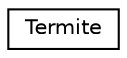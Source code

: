 digraph "Graphical Class Hierarchy"
{
  edge [fontname="Helvetica",fontsize="10",labelfontname="Helvetica",labelfontsize="10"];
  node [fontname="Helvetica",fontsize="10",shape=record];
  rankdir="LR";
  Node0 [label="Termite",height=0.2,width=0.4,color="black", fillcolor="white", style="filled",URL="$structTermite.html"];
}
